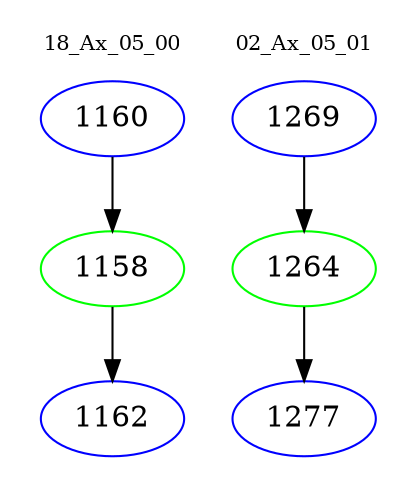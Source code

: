digraph{
subgraph cluster_0 {
color = white
label = "18_Ax_05_00";
fontsize=10;
T0_1160 [label="1160", color="blue"]
T0_1160 -> T0_1158 [color="black"]
T0_1158 [label="1158", color="green"]
T0_1158 -> T0_1162 [color="black"]
T0_1162 [label="1162", color="blue"]
}
subgraph cluster_1 {
color = white
label = "02_Ax_05_01";
fontsize=10;
T1_1269 [label="1269", color="blue"]
T1_1269 -> T1_1264 [color="black"]
T1_1264 [label="1264", color="green"]
T1_1264 -> T1_1277 [color="black"]
T1_1277 [label="1277", color="blue"]
}
}
